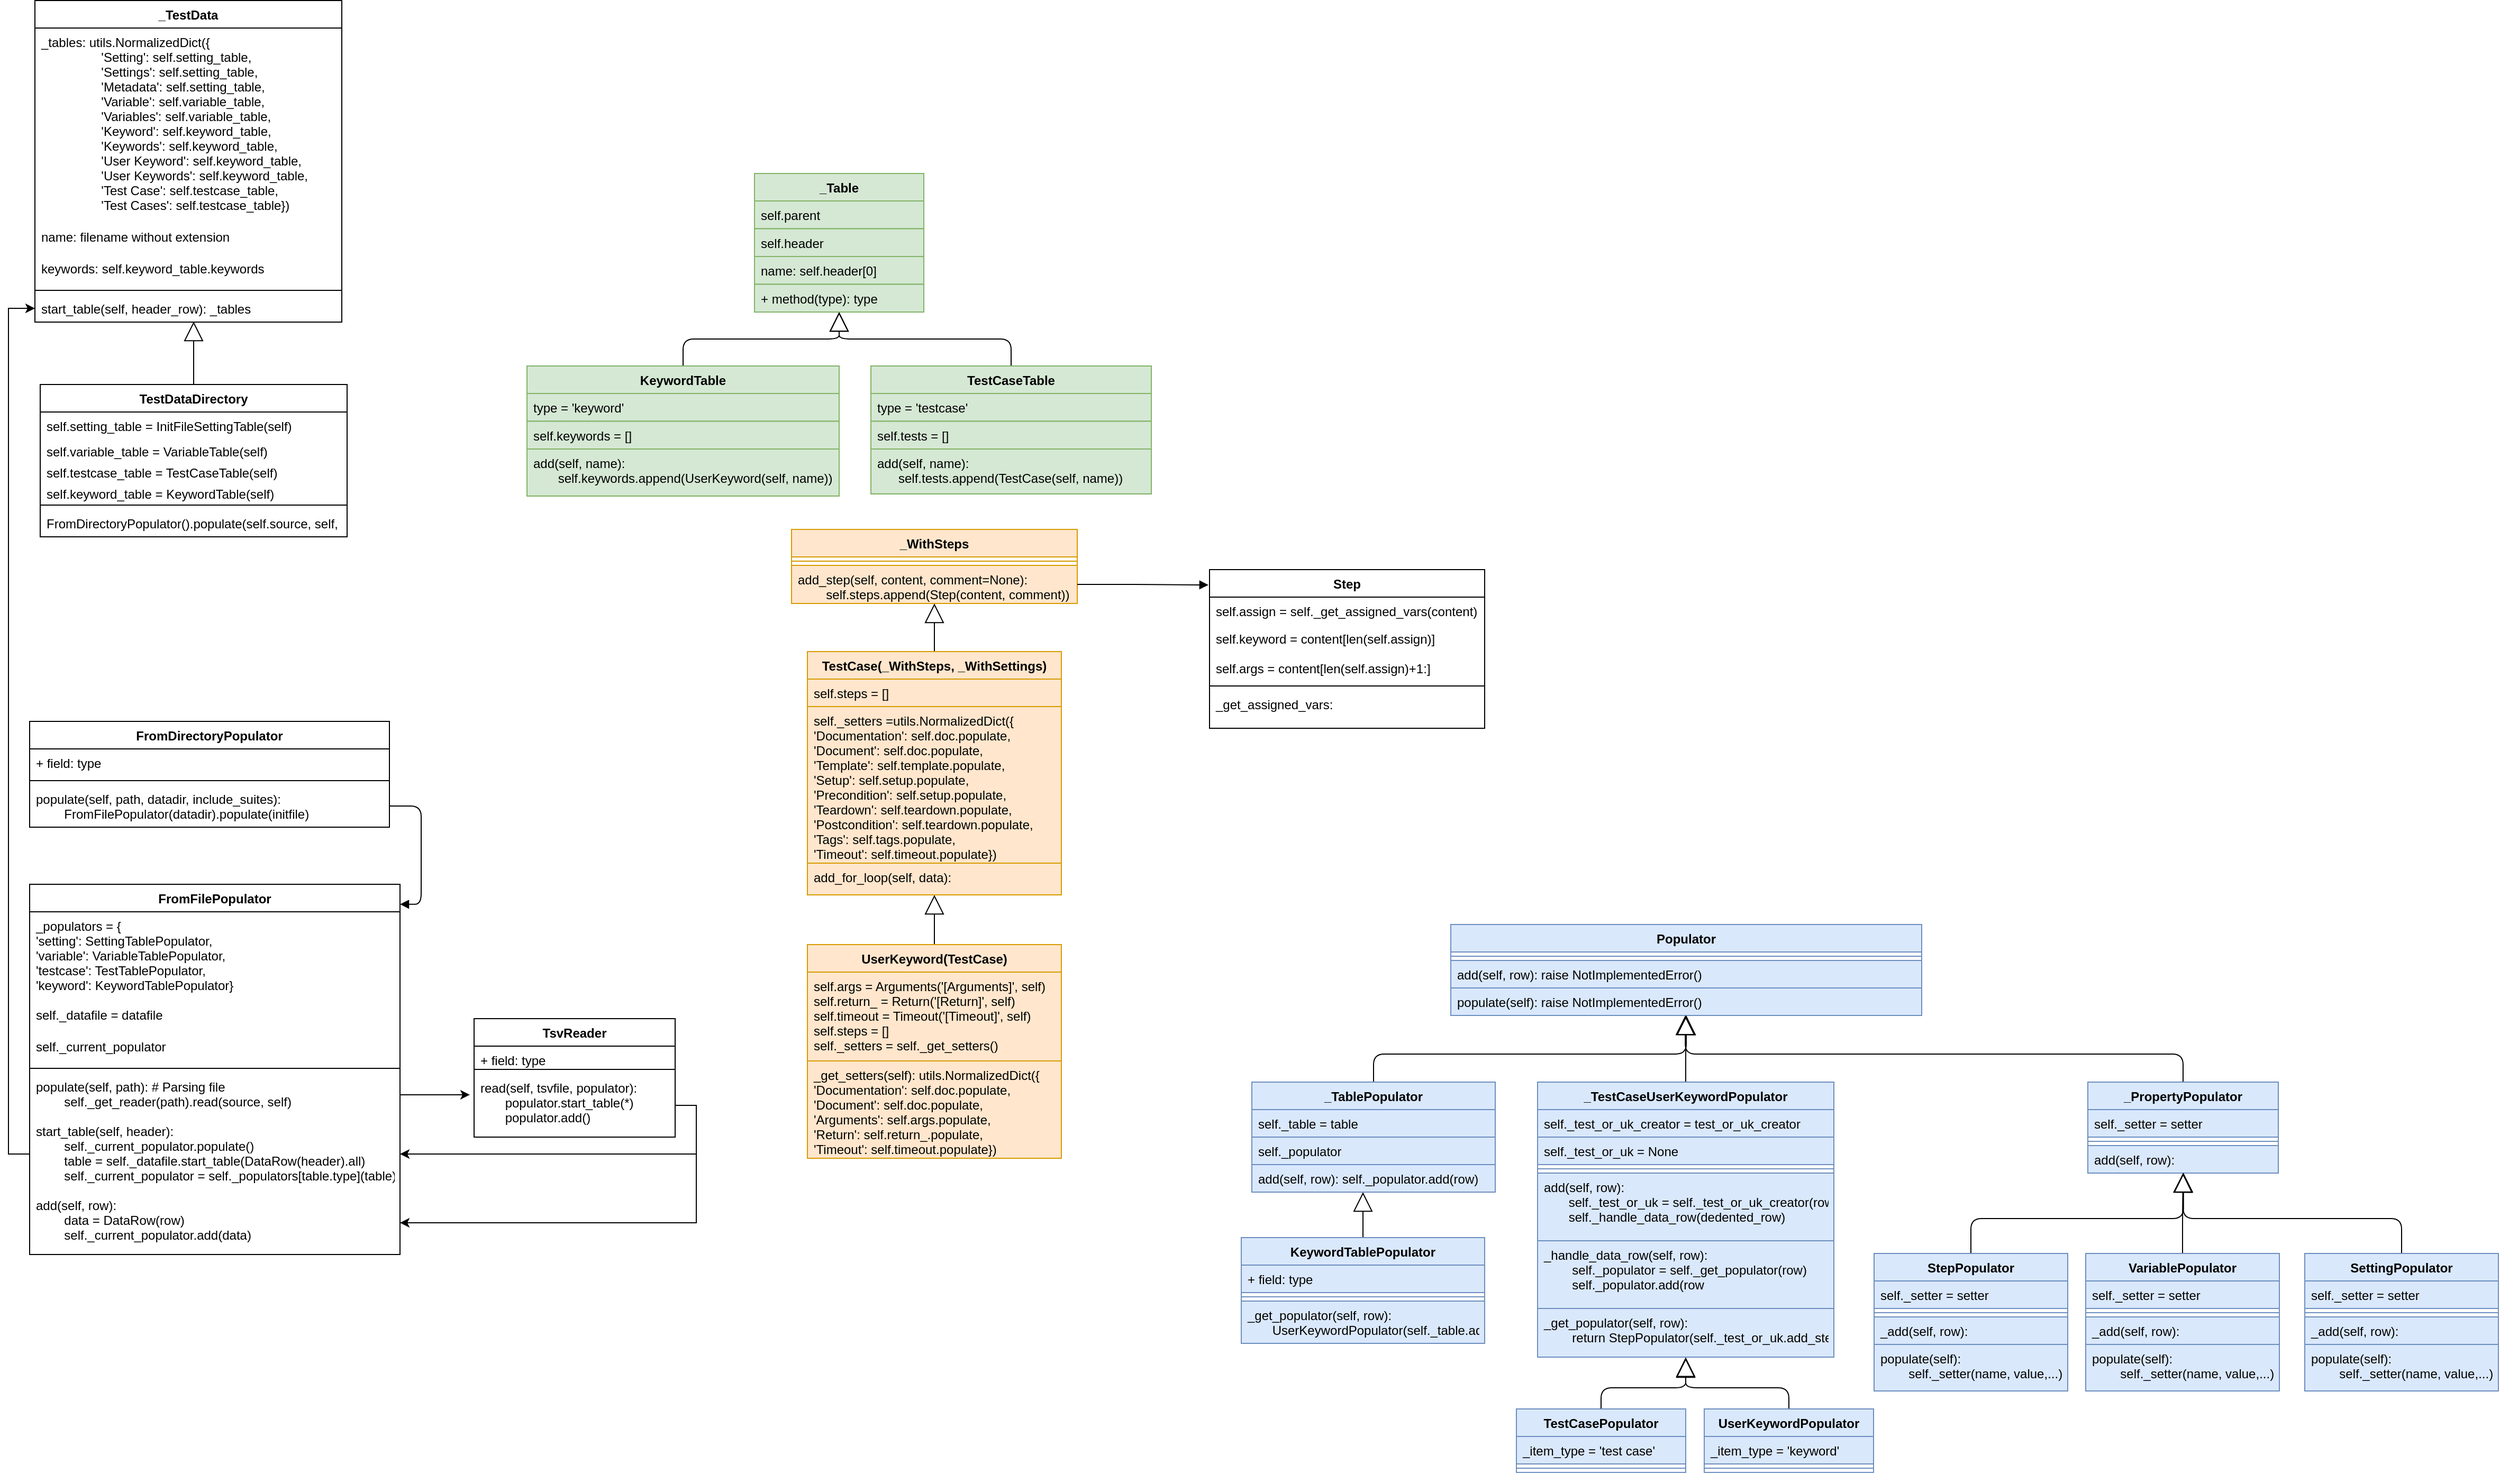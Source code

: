 <mxfile version="10.6.6" type="github"><diagram id="w9kiW-RfUYCKc8T9WEzW" name="ParsingRobotFile"><mxGraphModel dx="1394" dy="884" grid="1" gridSize="10" guides="1" tooltips="1" connect="1" arrows="1" fold="1" page="1" pageScale="1" pageWidth="850" pageHeight="1100" math="0" shadow="0"><root><mxCell id="DDdAYqGHSXOfa5KJhtYZ-0"/><mxCell id="DDdAYqGHSXOfa5KJhtYZ-1" parent="DDdAYqGHSXOfa5KJhtYZ-0"/><mxCell id="CEjtq7rkMb9W8fylmUkk-167" style="edgeStyle=orthogonalEdgeStyle;orthogonalLoop=1;jettySize=auto;html=1;entryX=0.5;entryY=1;entryDx=0;entryDy=0;endArrow=block;endFill=0;endSize=16;fontColor=#000000;" parent="DDdAYqGHSXOfa5KJhtYZ-1" source="CEjtq7rkMb9W8fylmUkk-33" target="CEjtq7rkMb9W8fylmUkk-37" edge="1"><mxGeometry relative="1" as="geometry"/></mxCell><mxCell id="CEjtq7rkMb9W8fylmUkk-33" value="UserKeyword(TestCase)" style="swimlane;fontStyle=1;align=center;verticalAlign=top;childLayout=stackLayout;horizontal=1;startSize=26;horizontalStack=0;resizeParent=1;resizeParentMax=0;resizeLast=0;collapsible=1;marginBottom=0;fillColor=#ffe6cc;strokeColor=#d79b00;" parent="DDdAYqGHSXOfa5KJhtYZ-1" vertex="1"><mxGeometry x="860" y="959" width="240" height="202" as="geometry"/></mxCell><mxCell id="CEjtq7rkMb9W8fylmUkk-34" value="self.args = Arguments('[Arguments]', self)&#10;self.return_ = Return('[Return]', self)&#10;self.timeout = Timeout('[Timeout]', self)&#10;self.steps = []&#10;self._setters = self._get_setters()" style="text;strokeColor=#d79b00;fillColor=#ffe6cc;align=left;verticalAlign=top;spacingLeft=4;spacingRight=4;overflow=hidden;rotatable=0;points=[[0,0.5],[1,0.5]];portConstraint=eastwest;" parent="CEjtq7rkMb9W8fylmUkk-33" vertex="1"><mxGeometry y="26" width="240" height="84" as="geometry"/></mxCell><mxCell id="CEjtq7rkMb9W8fylmUkk-36" value="_get_setters(self): utils.NormalizedDict({&#10;'Documentation': self.doc.populate,&#10;'Document': self.doc.populate,&#10;'Arguments': self.args.populate,&#10;'Return': self.return_.populate,&#10;'Timeout': self.timeout.populate})" style="text;strokeColor=#d79b00;fillColor=#ffe6cc;align=left;verticalAlign=top;spacingLeft=4;spacingRight=4;overflow=hidden;rotatable=0;points=[[0,0.5],[1,0.5]];portConstraint=eastwest;" parent="CEjtq7rkMb9W8fylmUkk-33" vertex="1"><mxGeometry y="110" width="240" height="92" as="geometry"/></mxCell><mxCell id="CEjtq7rkMb9W8fylmUkk-168" style="edgeStyle=orthogonalEdgeStyle;orthogonalLoop=1;jettySize=auto;html=1;exitX=0.5;exitY=0;exitDx=0;exitDy=0;entryX=0.5;entryY=1;entryDx=0;entryDy=0;endArrow=block;endFill=0;endSize=16;fontColor=#000000;" parent="DDdAYqGHSXOfa5KJhtYZ-1" source="CEjtq7rkMb9W8fylmUkk-37" target="CEjtq7rkMb9W8fylmUkk-41" edge="1"><mxGeometry relative="1" as="geometry"/></mxCell><mxCell id="CEjtq7rkMb9W8fylmUkk-37" value="TestCase(_WithSteps, _WithSettings)" style="swimlane;fontStyle=1;align=center;verticalAlign=top;childLayout=stackLayout;horizontal=1;startSize=26;horizontalStack=0;resizeParent=1;resizeParentMax=0;resizeLast=0;collapsible=1;marginBottom=0;fillColor=#ffe6cc;strokeColor=#d79b00;" parent="DDdAYqGHSXOfa5KJhtYZ-1" vertex="1"><mxGeometry x="860" y="682" width="240" height="230" as="geometry"/></mxCell><mxCell id="CEjtq7rkMb9W8fylmUkk-38" value="self.steps = []" style="text;strokeColor=#d79b00;fillColor=#ffe6cc;align=left;verticalAlign=top;spacingLeft=4;spacingRight=4;overflow=hidden;rotatable=0;points=[[0,0.5],[1,0.5]];portConstraint=eastwest;" parent="CEjtq7rkMb9W8fylmUkk-37" vertex="1"><mxGeometry y="26" width="240" height="26" as="geometry"/></mxCell><mxCell id="CEjtq7rkMb9W8fylmUkk-166" value="self._setters =utils.NormalizedDict({&#10;'Documentation': self.doc.populate,&#10;'Document': self.doc.populate,&#10;'Template': self.template.populate,&#10;'Setup': self.setup.populate,&#10;'Precondition': self.setup.populate,&#10;'Teardown': self.teardown.populate,&#10;'Postcondition': self.teardown.populate,&#10;'Tags': self.tags.populate,&#10;'Timeout': self.timeout.populate})" style="text;strokeColor=#d79b00;fillColor=#ffe6cc;align=left;verticalAlign=top;spacingLeft=4;spacingRight=4;overflow=hidden;rotatable=0;points=[[0,0.5],[1,0.5]];portConstraint=eastwest;" parent="CEjtq7rkMb9W8fylmUkk-37" vertex="1"><mxGeometry y="52" width="240" height="148" as="geometry"/></mxCell><mxCell id="CEjtq7rkMb9W8fylmUkk-40" value="add_for_loop(self, data):" style="text;strokeColor=#d79b00;fillColor=#ffe6cc;align=left;verticalAlign=top;spacingLeft=4;spacingRight=4;overflow=hidden;rotatable=0;points=[[0,0.5],[1,0.5]];portConstraint=eastwest;" parent="CEjtq7rkMb9W8fylmUkk-37" vertex="1"><mxGeometry y="200" width="240" height="30" as="geometry"/></mxCell><mxCell id="CEjtq7rkMb9W8fylmUkk-41" value="_WithSteps" style="swimlane;fontStyle=1;align=center;verticalAlign=top;childLayout=stackLayout;horizontal=1;startSize=26;horizontalStack=0;resizeParent=1;resizeParentMax=0;resizeLast=0;collapsible=1;marginBottom=0;fillColor=#ffe6cc;strokeColor=#d79b00;" parent="DDdAYqGHSXOfa5KJhtYZ-1" vertex="1"><mxGeometry x="845" y="566.5" width="270" height="70" as="geometry"/></mxCell><mxCell id="CEjtq7rkMb9W8fylmUkk-43" value="" style="line;strokeWidth=1;fillColor=#ffe6cc;align=left;verticalAlign=middle;spacingTop=-1;spacingLeft=3;spacingRight=3;rotatable=0;labelPosition=right;points=[];portConstraint=eastwest;strokeColor=#d79b00;" parent="CEjtq7rkMb9W8fylmUkk-41" vertex="1"><mxGeometry y="26" width="270" height="8" as="geometry"/></mxCell><mxCell id="CEjtq7rkMb9W8fylmUkk-44" value="add_step(self, content, comment=None):&#10;        self.steps.append(Step(content, comment))" style="text;strokeColor=#d79b00;fillColor=#ffe6cc;align=left;verticalAlign=top;spacingLeft=4;spacingRight=4;overflow=hidden;rotatable=0;points=[[0,0.5],[1,0.5]];portConstraint=eastwest;" parent="CEjtq7rkMb9W8fylmUkk-41" vertex="1"><mxGeometry y="34" width="270" height="36" as="geometry"/></mxCell><mxCell id="CEjtq7rkMb9W8fylmUkk-49" value="FromDirectoryPopulator" style="swimlane;fontStyle=1;align=center;verticalAlign=top;childLayout=stackLayout;horizontal=1;startSize=26;horizontalStack=0;resizeParent=1;resizeParentMax=0;resizeLast=0;collapsible=1;marginBottom=0;" parent="DDdAYqGHSXOfa5KJhtYZ-1" vertex="1"><mxGeometry x="125" y="748" width="340" height="100" as="geometry"/></mxCell><mxCell id="CEjtq7rkMb9W8fylmUkk-50" value="+ field: type" style="text;strokeColor=none;fillColor=none;align=left;verticalAlign=top;spacingLeft=4;spacingRight=4;overflow=hidden;rotatable=0;points=[[0,0.5],[1,0.5]];portConstraint=eastwest;" parent="CEjtq7rkMb9W8fylmUkk-49" vertex="1"><mxGeometry y="26" width="340" height="26" as="geometry"/></mxCell><mxCell id="CEjtq7rkMb9W8fylmUkk-51" value="" style="line;strokeWidth=1;fillColor=none;align=left;verticalAlign=middle;spacingTop=-1;spacingLeft=3;spacingRight=3;rotatable=0;labelPosition=right;points=[];portConstraint=eastwest;" parent="CEjtq7rkMb9W8fylmUkk-49" vertex="1"><mxGeometry y="52" width="340" height="8" as="geometry"/></mxCell><mxCell id="CEjtq7rkMb9W8fylmUkk-52" value="populate(self, path, datadir, include_suites):&#10;        FromFilePopulator(datadir).populate(initfile)" style="text;strokeColor=none;fillColor=none;align=left;verticalAlign=top;spacingLeft=4;spacingRight=4;overflow=hidden;rotatable=0;points=[[0,0.5],[1,0.5]];portConstraint=eastwest;" parent="CEjtq7rkMb9W8fylmUkk-49" vertex="1"><mxGeometry y="60" width="340" height="40" as="geometry"/></mxCell><mxCell id="CEjtq7rkMb9W8fylmUkk-53" value="FromFilePopulator" style="swimlane;fontStyle=1;align=center;verticalAlign=top;childLayout=stackLayout;horizontal=1;startSize=26;horizontalStack=0;resizeParent=1;resizeParentMax=0;resizeLast=0;collapsible=1;marginBottom=0;" parent="DDdAYqGHSXOfa5KJhtYZ-1" vertex="1"><mxGeometry x="125" y="902" width="350" height="350" as="geometry"/></mxCell><mxCell id="CEjtq7rkMb9W8fylmUkk-54" value="_populators = {&#10;'setting': SettingTablePopulator,&#10;'variable': VariableTablePopulator,&#10;'testcase': TestTablePopulator,&#10;'keyword': KeywordTablePopulator}" style="text;strokeColor=none;fillColor=none;align=left;verticalAlign=top;spacingLeft=4;spacingRight=4;overflow=hidden;rotatable=0;points=[[0,0.5],[1,0.5]];portConstraint=eastwest;" parent="CEjtq7rkMb9W8fylmUkk-53" vertex="1"><mxGeometry y="26" width="350" height="84" as="geometry"/></mxCell><mxCell id="CEjtq7rkMb9W8fylmUkk-57" value="self._datafile = datafile" style="text;strokeColor=none;fillColor=none;align=left;verticalAlign=top;spacingLeft=4;spacingRight=4;overflow=hidden;rotatable=0;points=[[0,0.5],[1,0.5]];portConstraint=eastwest;" parent="CEjtq7rkMb9W8fylmUkk-53" vertex="1"><mxGeometry y="110" width="350" height="30" as="geometry"/></mxCell><mxCell id="CEjtq7rkMb9W8fylmUkk-58" value="self._current_populator" style="text;strokeColor=none;fillColor=none;align=left;verticalAlign=top;spacingLeft=4;spacingRight=4;overflow=hidden;rotatable=0;points=[[0,0.5],[1,0.5]];portConstraint=eastwest;" parent="CEjtq7rkMb9W8fylmUkk-53" vertex="1"><mxGeometry y="140" width="350" height="30" as="geometry"/></mxCell><mxCell id="CEjtq7rkMb9W8fylmUkk-55" value="" style="line;strokeWidth=1;fillColor=none;align=left;verticalAlign=middle;spacingTop=-1;spacingLeft=3;spacingRight=3;rotatable=0;labelPosition=right;points=[];portConstraint=eastwest;" parent="CEjtq7rkMb9W8fylmUkk-53" vertex="1"><mxGeometry y="170" width="350" height="8" as="geometry"/></mxCell><mxCell id="CEjtq7rkMb9W8fylmUkk-56" value="populate(self, path): # Parsing file&#10;        self._get_reader(path).read(source, self)&#10;" style="text;strokeColor=none;fillColor=none;align=left;verticalAlign=top;spacingLeft=4;spacingRight=4;overflow=hidden;rotatable=0;points=[[0,0.5],[1,0.5]];portConstraint=eastwest;" parent="CEjtq7rkMb9W8fylmUkk-53" vertex="1"><mxGeometry y="178" width="350" height="42" as="geometry"/></mxCell><mxCell id="CEjtq7rkMb9W8fylmUkk-63" value="start_table(self, header): &#10;        self._current_populator.populate()&#10;        table = self._datafile.start_table(DataRow(header).all)&#10;        self._current_populator = self._populators[table.type](table)" style="text;strokeColor=none;fillColor=none;align=left;verticalAlign=top;spacingLeft=4;spacingRight=4;overflow=hidden;rotatable=0;points=[[0,0.5],[1,0.5]];portConstraint=eastwest;" parent="CEjtq7rkMb9W8fylmUkk-53" vertex="1"><mxGeometry y="220" width="350" height="70" as="geometry"/></mxCell><mxCell id="CEjtq7rkMb9W8fylmUkk-64" value="add(self, row):&#10;        data = DataRow(row)&#10;        self._current_populator.add(data)" style="text;strokeColor=none;fillColor=none;align=left;verticalAlign=top;spacingLeft=4;spacingRight=4;overflow=hidden;rotatable=0;points=[[0,0.5],[1,0.5]];portConstraint=eastwest;" parent="CEjtq7rkMb9W8fylmUkk-53" vertex="1"><mxGeometry y="290" width="350" height="60" as="geometry"/></mxCell><mxCell id="CEjtq7rkMb9W8fylmUkk-59" value="TsvReader" style="swimlane;fontStyle=1;align=center;verticalAlign=top;childLayout=stackLayout;horizontal=1;startSize=26;horizontalStack=0;resizeParent=1;resizeParentMax=0;resizeLast=0;collapsible=1;marginBottom=0;" parent="DDdAYqGHSXOfa5KJhtYZ-1" vertex="1"><mxGeometry x="545" y="1029" width="190" height="112" as="geometry"/></mxCell><mxCell id="CEjtq7rkMb9W8fylmUkk-60" value="+ field: type" style="text;strokeColor=none;fillColor=none;align=left;verticalAlign=top;spacingLeft=4;spacingRight=4;overflow=hidden;rotatable=0;points=[[0,0.5],[1,0.5]];portConstraint=eastwest;" parent="CEjtq7rkMb9W8fylmUkk-59" vertex="1"><mxGeometry y="26" width="190" height="18" as="geometry"/></mxCell><mxCell id="CEjtq7rkMb9W8fylmUkk-61" value="" style="line;strokeWidth=1;fillColor=none;align=left;verticalAlign=middle;spacingTop=-1;spacingLeft=3;spacingRight=3;rotatable=0;labelPosition=right;points=[];portConstraint=eastwest;" parent="CEjtq7rkMb9W8fylmUkk-59" vertex="1"><mxGeometry y="44" width="190" height="8" as="geometry"/></mxCell><mxCell id="CEjtq7rkMb9W8fylmUkk-62" value="read(self, tsvfile, populator):&#10;       populator.start_table(*)&#10;       populator.add()" style="text;strokeColor=none;fillColor=none;align=left;verticalAlign=top;spacingLeft=4;spacingRight=4;overflow=hidden;rotatable=0;points=[[0,0.5],[1,0.5]];portConstraint=eastwest;" parent="CEjtq7rkMb9W8fylmUkk-59" vertex="1"><mxGeometry y="52" width="190" height="60" as="geometry"/></mxCell><mxCell id="CEjtq7rkMb9W8fylmUkk-65" style="edgeStyle=orthogonalEdgeStyle;rounded=0;orthogonalLoop=1;jettySize=auto;html=1;exitX=1;exitY=0.5;exitDx=0;exitDy=0;entryX=-0.021;entryY=0.333;entryDx=0;entryDy=0;entryPerimeter=0;" parent="DDdAYqGHSXOfa5KJhtYZ-1" source="CEjtq7rkMb9W8fylmUkk-56" target="CEjtq7rkMb9W8fylmUkk-62" edge="1"><mxGeometry relative="1" as="geometry"/></mxCell><mxCell id="CEjtq7rkMb9W8fylmUkk-66" style="edgeStyle=orthogonalEdgeStyle;rounded=0;orthogonalLoop=1;jettySize=auto;html=1;exitX=1;exitY=0.5;exitDx=0;exitDy=0;entryX=1;entryY=0.5;entryDx=0;entryDy=0;" parent="DDdAYqGHSXOfa5KJhtYZ-1" source="CEjtq7rkMb9W8fylmUkk-62" target="CEjtq7rkMb9W8fylmUkk-63" edge="1"><mxGeometry relative="1" as="geometry"><Array as="points"><mxPoint x="755" y="1111"/><mxPoint x="755" y="1157"/></Array></mxGeometry></mxCell><mxCell id="CEjtq7rkMb9W8fylmUkk-67" style="edgeStyle=orthogonalEdgeStyle;rounded=0;orthogonalLoop=1;jettySize=auto;html=1;exitX=0;exitY=0.5;exitDx=0;exitDy=0;entryX=0;entryY=0.5;entryDx=0;entryDy=0;" parent="DDdAYqGHSXOfa5KJhtYZ-1" source="CEjtq7rkMb9W8fylmUkk-63" target="E7tnNGmdelMhR69OMzfv-7" edge="1"><mxGeometry relative="1" as="geometry"/></mxCell><mxCell id="CEjtq7rkMb9W8fylmUkk-69" style="edgeStyle=orthogonalEdgeStyle;rounded=0;orthogonalLoop=1;jettySize=auto;html=1;exitX=1;exitY=0.5;exitDx=0;exitDy=0;entryX=1;entryY=0.5;entryDx=0;entryDy=0;" parent="DDdAYqGHSXOfa5KJhtYZ-1" source="CEjtq7rkMb9W8fylmUkk-62" target="CEjtq7rkMb9W8fylmUkk-64" edge="1"><mxGeometry relative="1" as="geometry"/></mxCell><mxCell id="CEjtq7rkMb9W8fylmUkk-128" value="" style="edgeStyle=orthogonalEdgeStyle;orthogonalLoop=1;jettySize=auto;html=1;endArrow=block;endFill=0;endSize=16;fontColor=#EA6B66;" parent="DDdAYqGHSXOfa5KJhtYZ-1" source="CEjtq7rkMb9W8fylmUkk-70" target="CEjtq7rkMb9W8fylmUkk-77" edge="1"><mxGeometry relative="1" as="geometry"><Array as="points"><mxPoint x="1385" y="1236"/><mxPoint x="1385" y="1236"/></Array></mxGeometry></mxCell><mxCell id="CEjtq7rkMb9W8fylmUkk-70" value="KeywordTablePopulator" style="swimlane;fontStyle=1;align=center;verticalAlign=top;childLayout=stackLayout;horizontal=1;startSize=26;horizontalStack=0;resizeParent=1;resizeParentMax=0;resizeLast=0;collapsible=1;marginBottom=0;fillColor=#dae8fc;strokeColor=#6c8ebf;" parent="DDdAYqGHSXOfa5KJhtYZ-1" vertex="1"><mxGeometry x="1270" y="1236" width="230" height="100" as="geometry"/></mxCell><mxCell id="CEjtq7rkMb9W8fylmUkk-71" value="+ field: type" style="text;strokeColor=#6c8ebf;fillColor=#dae8fc;align=left;verticalAlign=top;spacingLeft=4;spacingRight=4;overflow=hidden;rotatable=0;points=[[0,0.5],[1,0.5]];portConstraint=eastwest;" parent="CEjtq7rkMb9W8fylmUkk-70" vertex="1"><mxGeometry y="26" width="230" height="26" as="geometry"/></mxCell><mxCell id="CEjtq7rkMb9W8fylmUkk-72" value="" style="line;strokeWidth=1;fillColor=#dae8fc;align=left;verticalAlign=middle;spacingTop=-1;spacingLeft=3;spacingRight=3;rotatable=0;labelPosition=right;points=[];portConstraint=eastwest;strokeColor=#6c8ebf;" parent="CEjtq7rkMb9W8fylmUkk-70" vertex="1"><mxGeometry y="52" width="230" height="8" as="geometry"/></mxCell><mxCell id="CEjtq7rkMb9W8fylmUkk-73" value="_get_populator(self, row):&#10;       UserKeywordPopulator(self._table.add)" style="text;strokeColor=#6c8ebf;fillColor=#dae8fc;align=left;verticalAlign=top;spacingLeft=4;spacingRight=4;overflow=hidden;rotatable=0;points=[[0,0.5],[1,0.5]];portConstraint=eastwest;" parent="CEjtq7rkMb9W8fylmUkk-70" vertex="1"><mxGeometry y="60" width="230" height="40" as="geometry"/></mxCell><mxCell id="CEjtq7rkMb9W8fylmUkk-125" style="edgeStyle=orthogonalEdgeStyle;orthogonalLoop=1;jettySize=auto;html=1;exitX=0.5;exitY=0;exitDx=0;exitDy=0;entryX=0.5;entryY=1;entryDx=0;entryDy=0;endArrow=block;endFill=0;endSize=16;fontColor=#EA6B66;" parent="DDdAYqGHSXOfa5KJhtYZ-1" source="CEjtq7rkMb9W8fylmUkk-74" target="CEjtq7rkMb9W8fylmUkk-81" edge="1"><mxGeometry relative="1" as="geometry"/></mxCell><mxCell id="CEjtq7rkMb9W8fylmUkk-74" value="_TablePopulator" style="swimlane;fontStyle=1;align=center;verticalAlign=top;childLayout=stackLayout;horizontal=1;startSize=26;horizontalStack=0;resizeParent=1;resizeParentMax=0;resizeLast=0;collapsible=1;marginBottom=0;fillColor=#dae8fc;strokeColor=#6c8ebf;" parent="DDdAYqGHSXOfa5KJhtYZ-1" vertex="1"><mxGeometry x="1280" y="1089" width="230" height="104" as="geometry"/></mxCell><mxCell id="CEjtq7rkMb9W8fylmUkk-75" value="self._table = table" style="text;strokeColor=#6c8ebf;fillColor=#dae8fc;align=left;verticalAlign=top;spacingLeft=4;spacingRight=4;overflow=hidden;rotatable=0;points=[[0,0.5],[1,0.5]];portConstraint=eastwest;" parent="CEjtq7rkMb9W8fylmUkk-74" vertex="1"><mxGeometry y="26" width="230" height="26" as="geometry"/></mxCell><mxCell id="CEjtq7rkMb9W8fylmUkk-78" value="self._populator" style="text;strokeColor=#6c8ebf;fillColor=#dae8fc;align=left;verticalAlign=top;spacingLeft=4;spacingRight=4;overflow=hidden;rotatable=0;points=[[0,0.5],[1,0.5]];portConstraint=eastwest;" parent="CEjtq7rkMb9W8fylmUkk-74" vertex="1"><mxGeometry y="52" width="230" height="26" as="geometry"/></mxCell><mxCell id="CEjtq7rkMb9W8fylmUkk-77" value="add(self, row): self._populator.add(row)" style="text;strokeColor=#6c8ebf;fillColor=#dae8fc;align=left;verticalAlign=top;spacingLeft=4;spacingRight=4;overflow=hidden;rotatable=0;points=[[0,0.5],[1,0.5]];portConstraint=eastwest;" parent="CEjtq7rkMb9W8fylmUkk-74" vertex="1"><mxGeometry y="78" width="230" height="26" as="geometry"/></mxCell><mxCell id="CEjtq7rkMb9W8fylmUkk-81" value="Populator" style="swimlane;fontStyle=1;align=center;verticalAlign=top;childLayout=stackLayout;horizontal=1;startSize=26;horizontalStack=0;resizeParent=1;resizeParentMax=0;resizeLast=0;collapsible=1;marginBottom=0;fillColor=#dae8fc;strokeColor=#6c8ebf;" parent="DDdAYqGHSXOfa5KJhtYZ-1" vertex="1"><mxGeometry x="1468" y="940" width="445" height="86" as="geometry"/></mxCell><mxCell id="CEjtq7rkMb9W8fylmUkk-83" value="" style="line;strokeWidth=1;fillColor=#dae8fc;align=left;verticalAlign=middle;spacingTop=-1;spacingLeft=3;spacingRight=3;rotatable=0;labelPosition=right;points=[];portConstraint=eastwest;strokeColor=#6c8ebf;" parent="CEjtq7rkMb9W8fylmUkk-81" vertex="1"><mxGeometry y="26" width="445" height="8" as="geometry"/></mxCell><mxCell id="CEjtq7rkMb9W8fylmUkk-84" value="add(self, row): raise NotImplementedError()" style="text;strokeColor=#6c8ebf;fillColor=#dae8fc;align=left;verticalAlign=top;spacingLeft=4;spacingRight=4;overflow=hidden;rotatable=0;points=[[0,0.5],[1,0.5]];portConstraint=eastwest;" parent="CEjtq7rkMb9W8fylmUkk-81" vertex="1"><mxGeometry y="34" width="445" height="26" as="geometry"/></mxCell><mxCell id="CEjtq7rkMb9W8fylmUkk-85" value="populate(self): raise NotImplementedError()" style="text;strokeColor=#6c8ebf;fillColor=#dae8fc;align=left;verticalAlign=top;spacingLeft=4;spacingRight=4;overflow=hidden;rotatable=0;points=[[0,0.5],[1,0.5]];portConstraint=eastwest;" parent="CEjtq7rkMb9W8fylmUkk-81" vertex="1"><mxGeometry y="60" width="445" height="26" as="geometry"/></mxCell><mxCell id="CEjtq7rkMb9W8fylmUkk-134" style="edgeStyle=orthogonalEdgeStyle;orthogonalLoop=1;jettySize=auto;html=1;endArrow=block;endFill=0;endSize=16;fontColor=#EA6B66;" parent="DDdAYqGHSXOfa5KJhtYZ-1" source="CEjtq7rkMb9W8fylmUkk-86" edge="1"><mxGeometry relative="1" as="geometry"><mxPoint x="1690" y="1350" as="targetPoint"/><Array as="points"><mxPoint x="1788" y="1378"/><mxPoint x="1690" y="1378"/></Array></mxGeometry></mxCell><mxCell id="CEjtq7rkMb9W8fylmUkk-86" value="UserKeywordPopulator" style="swimlane;fontStyle=1;align=center;verticalAlign=top;childLayout=stackLayout;horizontal=1;startSize=26;horizontalStack=0;resizeParent=1;resizeParentMax=0;resizeLast=0;collapsible=1;marginBottom=0;fillColor=#dae8fc;strokeColor=#6c8ebf;" parent="DDdAYqGHSXOfa5KJhtYZ-1" vertex="1"><mxGeometry x="1707.5" y="1398" width="160" height="60" as="geometry"/></mxCell><mxCell id="CEjtq7rkMb9W8fylmUkk-87" value="_item_type = 'keyword'" style="text;strokeColor=#6c8ebf;fillColor=#dae8fc;align=left;verticalAlign=top;spacingLeft=4;spacingRight=4;overflow=hidden;rotatable=0;points=[[0,0.5],[1,0.5]];portConstraint=eastwest;" parent="CEjtq7rkMb9W8fylmUkk-86" vertex="1"><mxGeometry y="26" width="160" height="26" as="geometry"/></mxCell><mxCell id="CEjtq7rkMb9W8fylmUkk-88" value="" style="line;strokeWidth=1;fillColor=#dae8fc;align=left;verticalAlign=middle;spacingTop=-1;spacingLeft=3;spacingRight=3;rotatable=0;labelPosition=right;points=[];portConstraint=eastwest;strokeColor=#6c8ebf;" parent="CEjtq7rkMb9W8fylmUkk-86" vertex="1"><mxGeometry y="52" width="160" height="8" as="geometry"/></mxCell><mxCell id="CEjtq7rkMb9W8fylmUkk-132" style="edgeStyle=orthogonalEdgeStyle;orthogonalLoop=1;jettySize=auto;html=1;exitX=0.5;exitY=0;exitDx=0;exitDy=0;endArrow=block;endFill=0;endSize=16;fontColor=#EA6B66;entryX=0.5;entryY=1.002;entryDx=0;entryDy=0;entryPerimeter=0;" parent="DDdAYqGHSXOfa5KJhtYZ-1" source="CEjtq7rkMb9W8fylmUkk-90" target="CEjtq7rkMb9W8fylmUkk-99" edge="1"><mxGeometry relative="1" as="geometry"><mxPoint x="1690" y="1360" as="targetPoint"/><Array as="points"><mxPoint x="1610" y="1378"/><mxPoint x="1690" y="1378"/></Array></mxGeometry></mxCell><mxCell id="CEjtq7rkMb9W8fylmUkk-90" value="TestCasePopulator" style="swimlane;fontStyle=1;align=center;verticalAlign=top;childLayout=stackLayout;horizontal=1;startSize=26;horizontalStack=0;resizeParent=1;resizeParentMax=0;resizeLast=0;collapsible=1;marginBottom=0;fillColor=#dae8fc;strokeColor=#6c8ebf;" parent="DDdAYqGHSXOfa5KJhtYZ-1" vertex="1"><mxGeometry x="1530" y="1398" width="160" height="60" as="geometry"/></mxCell><mxCell id="CEjtq7rkMb9W8fylmUkk-91" value="_item_type = 'test case'" style="text;strokeColor=#6c8ebf;fillColor=#dae8fc;align=left;verticalAlign=top;spacingLeft=4;spacingRight=4;overflow=hidden;rotatable=0;points=[[0,0.5],[1,0.5]];portConstraint=eastwest;" parent="CEjtq7rkMb9W8fylmUkk-90" vertex="1"><mxGeometry y="26" width="160" height="26" as="geometry"/></mxCell><mxCell id="CEjtq7rkMb9W8fylmUkk-92" value="" style="line;strokeWidth=1;fillColor=#dae8fc;align=left;verticalAlign=middle;spacingTop=-1;spacingLeft=3;spacingRight=3;rotatable=0;labelPosition=right;points=[];portConstraint=eastwest;strokeColor=#6c8ebf;" parent="CEjtq7rkMb9W8fylmUkk-90" vertex="1"><mxGeometry y="52" width="160" height="8" as="geometry"/></mxCell><mxCell id="CEjtq7rkMb9W8fylmUkk-129" style="edgeStyle=orthogonalEdgeStyle;orthogonalLoop=1;jettySize=auto;html=1;exitX=0.5;exitY=0;exitDx=0;exitDy=0;entryX=0.5;entryY=1;entryDx=0;entryDy=0;endArrow=block;endFill=0;endSize=16;fontColor=#EA6B66;" parent="DDdAYqGHSXOfa5KJhtYZ-1" source="CEjtq7rkMb9W8fylmUkk-93" target="CEjtq7rkMb9W8fylmUkk-81" edge="1"><mxGeometry relative="1" as="geometry"/></mxCell><mxCell id="CEjtq7rkMb9W8fylmUkk-93" value="_TestCaseUserKeywordPopulator" style="swimlane;fontStyle=1;align=center;verticalAlign=top;childLayout=stackLayout;horizontal=1;startSize=26;horizontalStack=0;resizeParent=1;resizeParentMax=0;resizeLast=0;collapsible=1;marginBottom=0;fillColor=#dae8fc;strokeColor=#6c8ebf;" parent="DDdAYqGHSXOfa5KJhtYZ-1" vertex="1"><mxGeometry x="1550" y="1089" width="280" height="260" as="geometry"/></mxCell><mxCell id="CEjtq7rkMb9W8fylmUkk-94" value="self._test_or_uk_creator = test_or_uk_creator" style="text;strokeColor=#6c8ebf;fillColor=#dae8fc;align=left;verticalAlign=top;spacingLeft=4;spacingRight=4;overflow=hidden;rotatable=0;points=[[0,0.5],[1,0.5]];portConstraint=eastwest;" parent="CEjtq7rkMb9W8fylmUkk-93" vertex="1"><mxGeometry y="26" width="280" height="26" as="geometry"/></mxCell><mxCell id="CEjtq7rkMb9W8fylmUkk-97" value="self._test_or_uk = None" style="text;strokeColor=#6c8ebf;fillColor=#dae8fc;align=left;verticalAlign=top;spacingLeft=4;spacingRight=4;overflow=hidden;rotatable=0;points=[[0,0.5],[1,0.5]];portConstraint=eastwest;" parent="CEjtq7rkMb9W8fylmUkk-93" vertex="1"><mxGeometry y="52" width="280" height="26" as="geometry"/></mxCell><mxCell id="CEjtq7rkMb9W8fylmUkk-95" value="" style="line;strokeWidth=1;fillColor=#dae8fc;align=left;verticalAlign=middle;spacingTop=-1;spacingLeft=3;spacingRight=3;rotatable=0;labelPosition=right;points=[];portConstraint=eastwest;strokeColor=#6c8ebf;" parent="CEjtq7rkMb9W8fylmUkk-93" vertex="1"><mxGeometry y="78" width="280" height="8" as="geometry"/></mxCell><mxCell id="CEjtq7rkMb9W8fylmUkk-96" value="add(self, row):&#10;       self._test_or_uk = self._test_or_uk_creator(row.head)&#10;       self._handle_data_row(dedented_row)" style="text;strokeColor=#6c8ebf;fillColor=#dae8fc;align=left;verticalAlign=top;spacingLeft=4;spacingRight=4;overflow=hidden;rotatable=0;points=[[0,0.5],[1,0.5]];portConstraint=eastwest;" parent="CEjtq7rkMb9W8fylmUkk-93" vertex="1"><mxGeometry y="86" width="280" height="64" as="geometry"/></mxCell><mxCell id="CEjtq7rkMb9W8fylmUkk-98" value="_handle_data_row(self, row):&#10;        self._populator = self._get_populator(row)&#10;        self._populator.add(row" style="text;strokeColor=#6c8ebf;fillColor=#dae8fc;align=left;verticalAlign=top;spacingLeft=4;spacingRight=4;overflow=hidden;rotatable=0;points=[[0,0.5],[1,0.5]];portConstraint=eastwest;" parent="CEjtq7rkMb9W8fylmUkk-93" vertex="1"><mxGeometry y="150" width="280" height="64" as="geometry"/></mxCell><mxCell id="CEjtq7rkMb9W8fylmUkk-99" value="_get_populator(self, row):&#10;        return StepPopulator(self._test_or_uk.add_step)" style="text;strokeColor=#6c8ebf;fillColor=#dae8fc;align=left;verticalAlign=top;spacingLeft=4;spacingRight=4;overflow=hidden;rotatable=0;points=[[0,0.5],[1,0.5]];portConstraint=eastwest;" parent="CEjtq7rkMb9W8fylmUkk-93" vertex="1"><mxGeometry y="214" width="280" height="46" as="geometry"/></mxCell><mxCell id="CEjtq7rkMb9W8fylmUkk-100" value="Step" style="swimlane;fontStyle=1;align=center;verticalAlign=top;childLayout=stackLayout;horizontal=1;startSize=26;horizontalStack=0;resizeParent=1;resizeParentMax=0;resizeLast=0;collapsible=1;marginBottom=0;" parent="DDdAYqGHSXOfa5KJhtYZ-1" vertex="1"><mxGeometry x="1240" y="604.5" width="260" height="150" as="geometry"/></mxCell><mxCell id="CEjtq7rkMb9W8fylmUkk-101" value="self.assign = self._get_assigned_vars(content)" style="text;align=left;verticalAlign=top;spacingLeft=4;spacingRight=4;overflow=hidden;rotatable=0;points=[[0,0.5],[1,0.5]];portConstraint=eastwest;" parent="CEjtq7rkMb9W8fylmUkk-100" vertex="1"><mxGeometry y="26" width="260" height="26" as="geometry"/></mxCell><mxCell id="CEjtq7rkMb9W8fylmUkk-104" value="self.keyword = content[len(self.assign)]" style="text;align=left;verticalAlign=top;spacingLeft=4;spacingRight=4;overflow=hidden;rotatable=0;points=[[0,0.5],[1,0.5]];portConstraint=eastwest;" parent="CEjtq7rkMb9W8fylmUkk-100" vertex="1"><mxGeometry y="52" width="260" height="28" as="geometry"/></mxCell><mxCell id="CEjtq7rkMb9W8fylmUkk-105" value="self.args = content[len(self.assign)+1:]" style="text;align=left;verticalAlign=top;spacingLeft=4;spacingRight=4;overflow=hidden;rotatable=0;points=[[0,0.5],[1,0.5]];portConstraint=eastwest;" parent="CEjtq7rkMb9W8fylmUkk-100" vertex="1"><mxGeometry y="80" width="260" height="26" as="geometry"/></mxCell><mxCell id="CEjtq7rkMb9W8fylmUkk-102" value="" style="line;strokeWidth=1;align=left;verticalAlign=middle;spacingTop=-1;spacingLeft=3;spacingRight=3;rotatable=0;labelPosition=right;points=[];portConstraint=eastwest;" parent="CEjtq7rkMb9W8fylmUkk-100" vertex="1"><mxGeometry y="106" width="260" height="8" as="geometry"/></mxCell><mxCell id="CEjtq7rkMb9W8fylmUkk-103" value="_get_assigned_vars:" style="text;align=left;verticalAlign=top;spacingLeft=4;spacingRight=4;overflow=hidden;rotatable=0;points=[[0,0.5],[1,0.5]];portConstraint=eastwest;" parent="CEjtq7rkMb9W8fylmUkk-100" vertex="1"><mxGeometry y="114" width="260" height="36" as="geometry"/></mxCell><mxCell id="CEjtq7rkMb9W8fylmUkk-106" value="" style="group;fillColor=none;strokeColor=none;" parent="DDdAYqGHSXOfa5KJhtYZ-1" vertex="1" connectable="0"><mxGeometry x="570" y="190" width="650" height="370" as="geometry"/></mxCell><mxCell id="CEjtq7rkMb9W8fylmUkk-114" style="edgeStyle=elbowEdgeStyle;orthogonalLoop=1;jettySize=auto;html=1;exitX=0.5;exitY=0;exitDx=0;exitDy=0;entryX=0.5;entryY=1;entryDx=0;entryDy=0;endArrow=block;endFill=0;endSize=16;fontColor=#EA6B66;elbow=vertical;" parent="DDdAYqGHSXOfa5KJhtYZ-1" source="CEjtq7rkMb9W8fylmUkk-12" target="CEjtq7rkMb9W8fylmUkk-16" edge="1"><mxGeometry relative="1" as="geometry"/></mxCell><mxCell id="CEjtq7rkMb9W8fylmUkk-12" value="KeywordTable" style="swimlane;fontStyle=1;align=center;verticalAlign=top;childLayout=stackLayout;horizontal=1;startSize=26;horizontalStack=0;resizeParent=1;resizeParentMax=0;resizeLast=0;collapsible=1;marginBottom=0;fillColor=#d5e8d4;strokeColor=#82b366;" parent="DDdAYqGHSXOfa5KJhtYZ-1" vertex="1"><mxGeometry x="595" y="412" width="295" height="122.929" as="geometry"><mxRectangle x="630" y="523" width="110" height="26" as="alternateBounds"/></mxGeometry></mxCell><mxCell id="CEjtq7rkMb9W8fylmUkk-13" value="type = 'keyword'" style="text;strokeColor=#82b366;fillColor=#d5e8d4;align=left;verticalAlign=top;spacingLeft=4;spacingRight=4;overflow=hidden;rotatable=0;points=[[0,0.5],[1,0.5]];portConstraint=eastwest;" parent="CEjtq7rkMb9W8fylmUkk-12" vertex="1"><mxGeometry y="26" width="295" height="26.252" as="geometry"/></mxCell><mxCell id="CEjtq7rkMb9W8fylmUkk-22" value="self.keywords = []" style="text;strokeColor=#82b366;fillColor=#d5e8d4;align=left;verticalAlign=top;spacingLeft=4;spacingRight=4;overflow=hidden;rotatable=0;points=[[0,0.5],[1,0.5]];portConstraint=eastwest;" parent="CEjtq7rkMb9W8fylmUkk-12" vertex="1"><mxGeometry y="52.252" width="295" height="26.252" as="geometry"/></mxCell><mxCell id="CEjtq7rkMb9W8fylmUkk-15" value="add(self, name): &#10;       self.keywords.append(UserKeyword(self, name))" style="text;strokeColor=#82b366;fillColor=#d5e8d4;align=left;verticalAlign=top;spacingLeft=4;spacingRight=4;overflow=hidden;rotatable=0;points=[[0,0.5],[1,0.5]];portConstraint=eastwest;" parent="CEjtq7rkMb9W8fylmUkk-12" vertex="1"><mxGeometry y="78.503" width="295" height="44.426" as="geometry"/></mxCell><mxCell id="CEjtq7rkMb9W8fylmUkk-16" value="_Table" style="swimlane;fontStyle=1;align=center;verticalAlign=top;childLayout=stackLayout;horizontal=1;startSize=26;horizontalStack=0;resizeParent=1;resizeParentMax=0;resizeLast=0;collapsible=1;marginBottom=0;fillColor=#d5e8d4;strokeColor=#82b366;" parent="DDdAYqGHSXOfa5KJhtYZ-1" vertex="1"><mxGeometry x="810" y="230" width="160" height="131.006" as="geometry"/></mxCell><mxCell id="CEjtq7rkMb9W8fylmUkk-17" value="self.parent" style="text;strokeColor=#82b366;fillColor=#d5e8d4;align=left;verticalAlign=top;spacingLeft=4;spacingRight=4;overflow=hidden;rotatable=0;points=[[0,0.5],[1,0.5]];portConstraint=eastwest;" parent="CEjtq7rkMb9W8fylmUkk-16" vertex="1"><mxGeometry y="26" width="160" height="26.252" as="geometry"/></mxCell><mxCell id="CEjtq7rkMb9W8fylmUkk-20" value="self.header" style="text;strokeColor=#82b366;fillColor=#d5e8d4;align=left;verticalAlign=top;spacingLeft=4;spacingRight=4;overflow=hidden;rotatable=0;points=[[0,0.5],[1,0.5]];portConstraint=eastwest;" parent="CEjtq7rkMb9W8fylmUkk-16" vertex="1"><mxGeometry y="52.252" width="160" height="26.252" as="geometry"/></mxCell><mxCell id="CEjtq7rkMb9W8fylmUkk-21" value="name: self.header[0]" style="text;strokeColor=#82b366;fillColor=#d5e8d4;align=left;verticalAlign=top;spacingLeft=4;spacingRight=4;overflow=hidden;rotatable=0;points=[[0,0.5],[1,0.5]];portConstraint=eastwest;" parent="CEjtq7rkMb9W8fylmUkk-16" vertex="1"><mxGeometry y="78.503" width="160" height="26.252" as="geometry"/></mxCell><mxCell id="CEjtq7rkMb9W8fylmUkk-19" value="+ method(type): type" style="text;strokeColor=#82b366;fillColor=#d5e8d4;align=left;verticalAlign=top;spacingLeft=4;spacingRight=4;overflow=hidden;rotatable=0;points=[[0,0.5],[1,0.5]];portConstraint=eastwest;" parent="CEjtq7rkMb9W8fylmUkk-16" vertex="1"><mxGeometry y="104.755" width="160" height="26.252" as="geometry"/></mxCell><mxCell id="CEjtq7rkMb9W8fylmUkk-115" style="edgeStyle=elbowEdgeStyle;orthogonalLoop=1;jettySize=auto;elbow=vertical;html=1;exitX=0.5;exitY=0;exitDx=0;exitDy=0;entryX=0.5;entryY=1;entryDx=0;entryDy=0;endArrow=block;endFill=0;endSize=16;fontColor=#EA6B66;" parent="DDdAYqGHSXOfa5KJhtYZ-1" source="CEjtq7rkMb9W8fylmUkk-28" target="CEjtq7rkMb9W8fylmUkk-16" edge="1"><mxGeometry relative="1" as="geometry"/></mxCell><mxCell id="CEjtq7rkMb9W8fylmUkk-28" value="TestCaseTable" style="swimlane;fontStyle=1;align=center;verticalAlign=top;childLayout=stackLayout;horizontal=1;startSize=26;horizontalStack=0;resizeParent=1;resizeParentMax=0;resizeLast=0;collapsible=1;marginBottom=0;fillColor=#d5e8d4;strokeColor=#82b366;" parent="DDdAYqGHSXOfa5KJhtYZ-1" vertex="1"><mxGeometry x="920" y="412" width="265" height="120.91" as="geometry"><mxRectangle x="390" y="182" width="110" height="26" as="alternateBounds"/></mxGeometry></mxCell><mxCell id="CEjtq7rkMb9W8fylmUkk-29" value="type = 'testcase'" style="text;strokeColor=#82b366;fillColor=#d5e8d4;align=left;verticalAlign=top;spacingLeft=4;spacingRight=4;overflow=hidden;rotatable=0;points=[[0,0.5],[1,0.5]];portConstraint=eastwest;" parent="CEjtq7rkMb9W8fylmUkk-28" vertex="1"><mxGeometry y="26" width="265" height="26.252" as="geometry"/></mxCell><mxCell id="CEjtq7rkMb9W8fylmUkk-30" value="self.tests = []" style="text;strokeColor=#82b366;fillColor=#d5e8d4;align=left;verticalAlign=top;spacingLeft=4;spacingRight=4;overflow=hidden;rotatable=0;points=[[0,0.5],[1,0.5]];portConstraint=eastwest;" parent="CEjtq7rkMb9W8fylmUkk-28" vertex="1"><mxGeometry y="52.252" width="265" height="26.252" as="geometry"/></mxCell><mxCell id="CEjtq7rkMb9W8fylmUkk-32" value="add(self, name): &#10;      self.tests.append(TestCase(self, name))" style="text;strokeColor=#82b366;fillColor=#d5e8d4;align=left;verticalAlign=top;spacingLeft=4;spacingRight=4;overflow=hidden;rotatable=0;points=[[0,0.5],[1,0.5]];portConstraint=eastwest;" parent="CEjtq7rkMb9W8fylmUkk-28" vertex="1"><mxGeometry y="78.503" width="265" height="42.406" as="geometry"/></mxCell><mxCell id="CEjtq7rkMb9W8fylmUkk-121" value="" style="group" parent="DDdAYqGHSXOfa5KJhtYZ-1" vertex="1" connectable="0"><mxGeometry x="135" y="66.5" width="290" height="547" as="geometry"/></mxCell><mxCell id="E7tnNGmdelMhR69OMzfv-0" value="TestDataDirectory" style="swimlane;fontStyle=1;align=center;verticalAlign=top;childLayout=stackLayout;horizontal=1;startSize=26;horizontalStack=0;resizeParent=1;resizeParentMax=0;resizeLast=0;collapsible=1;marginBottom=0;" parent="CEjtq7rkMb9W8fylmUkk-121" vertex="1"><mxGeometry y="363" width="290" height="144" as="geometry"><mxRectangle x="230" y="480" width="130" height="26" as="alternateBounds"/></mxGeometry></mxCell><mxCell id="E7tnNGmdelMhR69OMzfv-1" value="self.setting_table = InitFileSettingTable(self)&#10;" style="text;strokeColor=none;fillColor=none;align=left;verticalAlign=top;spacingLeft=4;spacingRight=4;overflow=hidden;rotatable=0;points=[[0,0.5],[1,0.5]];portConstraint=eastwest;" parent="E7tnNGmdelMhR69OMzfv-0" vertex="1"><mxGeometry y="26" width="290" height="24" as="geometry"/></mxCell><mxCell id="CEjtq7rkMb9W8fylmUkk-9" value="self.variable_table = VariableTable(self)&#10;" style="text;strokeColor=none;fillColor=none;align=left;verticalAlign=top;spacingLeft=4;spacingRight=4;overflow=hidden;rotatable=0;points=[[0,0.5],[1,0.5]];portConstraint=eastwest;" parent="E7tnNGmdelMhR69OMzfv-0" vertex="1"><mxGeometry y="50" width="290" height="20" as="geometry"/></mxCell><mxCell id="CEjtq7rkMb9W8fylmUkk-10" value="self.testcase_table = TestCaseTable(self)" style="text;strokeColor=none;fillColor=none;align=left;verticalAlign=top;spacingLeft=4;spacingRight=4;overflow=hidden;rotatable=0;points=[[0,0.5],[1,0.5]];portConstraint=eastwest;" parent="E7tnNGmdelMhR69OMzfv-0" vertex="1"><mxGeometry y="70" width="290" height="20" as="geometry"/></mxCell><mxCell id="CEjtq7rkMb9W8fylmUkk-11" value="self.keyword_table = KeywordTable(self)" style="text;strokeColor=none;fillColor=none;align=left;verticalAlign=top;spacingLeft=4;spacingRight=4;overflow=hidden;rotatable=0;points=[[0,0.5],[1,0.5]];portConstraint=eastwest;" parent="E7tnNGmdelMhR69OMzfv-0" vertex="1"><mxGeometry y="90" width="290" height="20" as="geometry"/></mxCell><mxCell id="E7tnNGmdelMhR69OMzfv-2" value="" style="line;strokeWidth=1;fillColor=none;align=left;verticalAlign=middle;spacingTop=-1;spacingLeft=3;spacingRight=3;rotatable=0;labelPosition=right;points=[];portConstraint=eastwest;" parent="E7tnNGmdelMhR69OMzfv-0" vertex="1"><mxGeometry y="110" width="290" height="8" as="geometry"/></mxCell><mxCell id="E7tnNGmdelMhR69OMzfv-3" value="FromDirectoryPopulator().populate(self.source, self, include_suites)" style="text;strokeColor=none;fillColor=none;align=left;verticalAlign=top;spacingLeft=4;spacingRight=4;overflow=hidden;rotatable=0;points=[[0,0.5],[1,0.5]];portConstraint=eastwest;" parent="E7tnNGmdelMhR69OMzfv-0" vertex="1"><mxGeometry y="118" width="290" height="26" as="geometry"/></mxCell><mxCell id="E7tnNGmdelMhR69OMzfv-4" value="_TestData" style="swimlane;fontStyle=1;align=center;verticalAlign=top;childLayout=stackLayout;horizontal=1;startSize=26;horizontalStack=0;resizeParent=1;resizeParentMax=0;resizeLast=0;collapsible=1;marginBottom=0;" parent="CEjtq7rkMb9W8fylmUkk-121" vertex="1"><mxGeometry x="-5" width="290" height="304" as="geometry"/></mxCell><mxCell id="E7tnNGmdelMhR69OMzfv-5" value="_tables: utils.NormalizedDict({&#10;                 'Setting': self.setting_table,&#10;                 'Settings': self.setting_table,&#10;                 'Metadata': self.setting_table,&#10;                 'Variable': self.variable_table,&#10;                 'Variables': self.variable_table,&#10;                 'Keyword': self.keyword_table,&#10;                 'Keywords': self.keyword_table,&#10;                 'User Keyword': self.keyword_table,&#10;                 'User Keywords': self.keyword_table,&#10;                 'Test Case': self.testcase_table,&#10;                 'Test Cases': self.testcase_table})" style="text;strokeColor=none;fillColor=none;align=left;verticalAlign=top;spacingLeft=4;spacingRight=4;overflow=hidden;rotatable=0;points=[[0,0.5],[1,0.5]];portConstraint=eastwest;" parent="E7tnNGmdelMhR69OMzfv-4" vertex="1"><mxGeometry y="26" width="290" height="184" as="geometry"/></mxCell><mxCell id="CEjtq7rkMb9W8fylmUkk-5" value="name: filename without extension" style="text;strokeColor=none;fillColor=none;align=left;verticalAlign=top;spacingLeft=4;spacingRight=4;overflow=hidden;rotatable=0;points=[[0,0.5],[1,0.5]];portConstraint=eastwest;" parent="E7tnNGmdelMhR69OMzfv-4" vertex="1"><mxGeometry y="210" width="290" height="30" as="geometry"/></mxCell><mxCell id="CEjtq7rkMb9W8fylmUkk-6" value="keywords: self.keyword_table.keywords" style="text;strokeColor=none;fillColor=none;align=left;verticalAlign=top;spacingLeft=4;spacingRight=4;overflow=hidden;rotatable=0;points=[[0,0.5],[1,0.5]];portConstraint=eastwest;" parent="E7tnNGmdelMhR69OMzfv-4" vertex="1"><mxGeometry y="240" width="290" height="30" as="geometry"/></mxCell><mxCell id="E7tnNGmdelMhR69OMzfv-6" value="" style="line;strokeWidth=1;fillColor=none;align=left;verticalAlign=middle;spacingTop=-1;spacingLeft=3;spacingRight=3;rotatable=0;labelPosition=right;points=[];portConstraint=eastwest;" parent="E7tnNGmdelMhR69OMzfv-4" vertex="1"><mxGeometry y="270" width="290" height="8" as="geometry"/></mxCell><mxCell id="E7tnNGmdelMhR69OMzfv-7" value="start_table(self, header_row): _tables" style="text;strokeColor=none;fillColor=none;align=left;verticalAlign=top;spacingLeft=4;spacingRight=4;overflow=hidden;rotatable=0;points=[[0,0.5],[1,0.5]];portConstraint=eastwest;" parent="E7tnNGmdelMhR69OMzfv-4" vertex="1"><mxGeometry y="278" width="290" height="26" as="geometry"/></mxCell><mxCell id="CEjtq7rkMb9W8fylmUkk-165" style="edgeStyle=orthogonalEdgeStyle;orthogonalLoop=1;jettySize=auto;html=1;exitX=0.5;exitY=0;exitDx=0;exitDy=0;entryX=0.498;entryY=1;entryDx=0;entryDy=0;entryPerimeter=0;endArrow=block;endFill=0;endSize=16;fontColor=#000000;" parent="DDdAYqGHSXOfa5KJhtYZ-1" source="CEjtq7rkMb9W8fylmUkk-135" target="CEjtq7rkMb9W8fylmUkk-85" edge="1"><mxGeometry relative="1" as="geometry"/></mxCell><mxCell id="CEjtq7rkMb9W8fylmUkk-135" value="_PropertyPopulator" style="swimlane;fontStyle=1;align=center;verticalAlign=top;childLayout=stackLayout;horizontal=1;startSize=26;horizontalStack=0;resizeParent=1;resizeParentMax=0;resizeLast=0;collapsible=1;marginBottom=0;fillColor=#dae8fc;strokeColor=#6c8ebf;" parent="DDdAYqGHSXOfa5KJhtYZ-1" vertex="1"><mxGeometry x="2070" y="1089" width="180" height="86" as="geometry"/></mxCell><mxCell id="CEjtq7rkMb9W8fylmUkk-136" value="self._setter = setter" style="text;strokeColor=#6c8ebf;fillColor=#dae8fc;align=left;verticalAlign=top;spacingLeft=4;spacingRight=4;overflow=hidden;rotatable=0;points=[[0,0.5],[1,0.5]];portConstraint=eastwest;" parent="CEjtq7rkMb9W8fylmUkk-135" vertex="1"><mxGeometry y="26" width="180" height="26" as="geometry"/></mxCell><mxCell id="CEjtq7rkMb9W8fylmUkk-137" value="" style="line;strokeWidth=1;fillColor=#dae8fc;align=left;verticalAlign=middle;spacingTop=-1;spacingLeft=3;spacingRight=3;rotatable=0;labelPosition=right;points=[];portConstraint=eastwest;strokeColor=#6c8ebf;" parent="CEjtq7rkMb9W8fylmUkk-135" vertex="1"><mxGeometry y="52" width="180" height="8" as="geometry"/></mxCell><mxCell id="CEjtq7rkMb9W8fylmUkk-138" value="add(self, row):" style="text;strokeColor=#6c8ebf;fillColor=#dae8fc;align=left;verticalAlign=top;spacingLeft=4;spacingRight=4;overflow=hidden;rotatable=0;points=[[0,0.5],[1,0.5]];portConstraint=eastwest;" parent="CEjtq7rkMb9W8fylmUkk-135" vertex="1"><mxGeometry y="60" width="180" height="26" as="geometry"/></mxCell><mxCell id="CEjtq7rkMb9W8fylmUkk-160" style="edgeStyle=orthogonalEdgeStyle;orthogonalLoop=1;jettySize=auto;html=1;exitX=0.5;exitY=0;exitDx=0;exitDy=0;entryX=0.502;entryY=0.992;entryDx=0;entryDy=0;entryPerimeter=0;endArrow=block;endFill=0;endSize=16;fontColor=#000000;" parent="DDdAYqGHSXOfa5KJhtYZ-1" source="CEjtq7rkMb9W8fylmUkk-139" target="CEjtq7rkMb9W8fylmUkk-138" edge="1"><mxGeometry relative="1" as="geometry"/></mxCell><mxCell id="CEjtq7rkMb9W8fylmUkk-139" value="StepPopulator" style="swimlane;fontStyle=1;align=center;verticalAlign=top;childLayout=stackLayout;horizontal=1;startSize=26;horizontalStack=0;resizeParent=1;resizeParentMax=0;resizeLast=0;collapsible=1;marginBottom=0;fillColor=#dae8fc;strokeColor=#6c8ebf;" parent="DDdAYqGHSXOfa5KJhtYZ-1" vertex="1"><mxGeometry x="1868" y="1251" width="183" height="130" as="geometry"/></mxCell><mxCell id="CEjtq7rkMb9W8fylmUkk-140" value="self._setter = setter" style="text;strokeColor=#6c8ebf;fillColor=#dae8fc;align=left;verticalAlign=top;spacingLeft=4;spacingRight=4;overflow=hidden;rotatable=0;points=[[0,0.5],[1,0.5]];portConstraint=eastwest;" parent="CEjtq7rkMb9W8fylmUkk-139" vertex="1"><mxGeometry y="26" width="183" height="26" as="geometry"/></mxCell><mxCell id="CEjtq7rkMb9W8fylmUkk-141" value="" style="line;strokeWidth=1;fillColor=#dae8fc;align=left;verticalAlign=middle;spacingTop=-1;spacingLeft=3;spacingRight=3;rotatable=0;labelPosition=right;points=[];portConstraint=eastwest;strokeColor=#6c8ebf;" parent="CEjtq7rkMb9W8fylmUkk-139" vertex="1"><mxGeometry y="52" width="183" height="8" as="geometry"/></mxCell><mxCell id="CEjtq7rkMb9W8fylmUkk-142" value="_add(self, row):" style="text;strokeColor=#6c8ebf;fillColor=#dae8fc;align=left;verticalAlign=top;spacingLeft=4;spacingRight=4;overflow=hidden;rotatable=0;points=[[0,0.5],[1,0.5]];portConstraint=eastwest;" parent="CEjtq7rkMb9W8fylmUkk-139" vertex="1"><mxGeometry y="60" width="183" height="26" as="geometry"/></mxCell><mxCell id="CEjtq7rkMb9W8fylmUkk-143" value="populate(self):&#10;        self._setter(name, value,...)" style="text;strokeColor=#6c8ebf;fillColor=#dae8fc;align=left;verticalAlign=top;spacingLeft=4;spacingRight=4;overflow=hidden;rotatable=0;points=[[0,0.5],[1,0.5]];portConstraint=eastwest;" parent="CEjtq7rkMb9W8fylmUkk-139" vertex="1"><mxGeometry y="86" width="183" height="44" as="geometry"/></mxCell><mxCell id="CEjtq7rkMb9W8fylmUkk-154" style="edgeStyle=orthogonalEdgeStyle;orthogonalLoop=1;jettySize=auto;html=1;exitX=0.5;exitY=0;exitDx=0;exitDy=0;entryX=0.5;entryY=1;entryDx=0;entryDy=0;endArrow=block;endFill=0;endSize=16;fontColor=#000000;" parent="DDdAYqGHSXOfa5KJhtYZ-1" source="CEjtq7rkMb9W8fylmUkk-144" target="CEjtq7rkMb9W8fylmUkk-135" edge="1"><mxGeometry relative="1" as="geometry"/></mxCell><mxCell id="CEjtq7rkMb9W8fylmUkk-144" value="VariablePopulator" style="swimlane;fontStyle=1;align=center;verticalAlign=top;childLayout=stackLayout;horizontal=1;startSize=26;horizontalStack=0;resizeParent=1;resizeParentMax=0;resizeLast=0;collapsible=1;marginBottom=0;fillColor=#dae8fc;strokeColor=#6c8ebf;" parent="DDdAYqGHSXOfa5KJhtYZ-1" vertex="1"><mxGeometry x="2068" y="1251" width="183" height="130" as="geometry"/></mxCell><mxCell id="CEjtq7rkMb9W8fylmUkk-145" value="self._setter = setter" style="text;strokeColor=#6c8ebf;fillColor=#dae8fc;align=left;verticalAlign=top;spacingLeft=4;spacingRight=4;overflow=hidden;rotatable=0;points=[[0,0.5],[1,0.5]];portConstraint=eastwest;" parent="CEjtq7rkMb9W8fylmUkk-144" vertex="1"><mxGeometry y="26" width="183" height="26" as="geometry"/></mxCell><mxCell id="CEjtq7rkMb9W8fylmUkk-146" value="" style="line;strokeWidth=1;fillColor=#dae8fc;align=left;verticalAlign=middle;spacingTop=-1;spacingLeft=3;spacingRight=3;rotatable=0;labelPosition=right;points=[];portConstraint=eastwest;strokeColor=#6c8ebf;" parent="CEjtq7rkMb9W8fylmUkk-144" vertex="1"><mxGeometry y="52" width="183" height="8" as="geometry"/></mxCell><mxCell id="CEjtq7rkMb9W8fylmUkk-147" value="_add(self, row):" style="text;strokeColor=#6c8ebf;fillColor=#dae8fc;align=left;verticalAlign=top;spacingLeft=4;spacingRight=4;overflow=hidden;rotatable=0;points=[[0,0.5],[1,0.5]];portConstraint=eastwest;" parent="CEjtq7rkMb9W8fylmUkk-144" vertex="1"><mxGeometry y="60" width="183" height="26" as="geometry"/></mxCell><mxCell id="CEjtq7rkMb9W8fylmUkk-148" value="populate(self):&#10;        self._setter(name, value,...)" style="text;strokeColor=#6c8ebf;fillColor=#dae8fc;align=left;verticalAlign=top;spacingLeft=4;spacingRight=4;overflow=hidden;rotatable=0;points=[[0,0.5],[1,0.5]];portConstraint=eastwest;" parent="CEjtq7rkMb9W8fylmUkk-144" vertex="1"><mxGeometry y="86" width="183" height="44" as="geometry"/></mxCell><mxCell id="CEjtq7rkMb9W8fylmUkk-163" style="edgeStyle=orthogonalEdgeStyle;orthogonalLoop=1;jettySize=auto;html=1;exitX=0.5;exitY=0;exitDx=0;exitDy=0;endArrow=block;endFill=0;endSize=16;fontColor=#000000;" parent="DDdAYqGHSXOfa5KJhtYZ-1" source="CEjtq7rkMb9W8fylmUkk-149" target="CEjtq7rkMb9W8fylmUkk-135" edge="1"><mxGeometry relative="1" as="geometry"/></mxCell><mxCell id="CEjtq7rkMb9W8fylmUkk-149" value="SettingPopulator" style="swimlane;fontStyle=1;align=center;verticalAlign=top;childLayout=stackLayout;horizontal=1;startSize=26;horizontalStack=0;resizeParent=1;resizeParentMax=0;resizeLast=0;collapsible=1;marginBottom=0;fillColor=#dae8fc;strokeColor=#6c8ebf;" parent="DDdAYqGHSXOfa5KJhtYZ-1" vertex="1"><mxGeometry x="2275" y="1251" width="183" height="130" as="geometry"/></mxCell><mxCell id="CEjtq7rkMb9W8fylmUkk-150" value="self._setter = setter" style="text;strokeColor=#6c8ebf;fillColor=#dae8fc;align=left;verticalAlign=top;spacingLeft=4;spacingRight=4;overflow=hidden;rotatable=0;points=[[0,0.5],[1,0.5]];portConstraint=eastwest;" parent="CEjtq7rkMb9W8fylmUkk-149" vertex="1"><mxGeometry y="26" width="183" height="26" as="geometry"/></mxCell><mxCell id="CEjtq7rkMb9W8fylmUkk-151" value="" style="line;strokeWidth=1;fillColor=#dae8fc;align=left;verticalAlign=middle;spacingTop=-1;spacingLeft=3;spacingRight=3;rotatable=0;labelPosition=right;points=[];portConstraint=eastwest;strokeColor=#6c8ebf;" parent="CEjtq7rkMb9W8fylmUkk-149" vertex="1"><mxGeometry y="52" width="183" height="8" as="geometry"/></mxCell><mxCell id="CEjtq7rkMb9W8fylmUkk-152" value="_add(self, row):" style="text;strokeColor=#6c8ebf;fillColor=#dae8fc;align=left;verticalAlign=top;spacingLeft=4;spacingRight=4;overflow=hidden;rotatable=0;points=[[0,0.5],[1,0.5]];portConstraint=eastwest;" parent="CEjtq7rkMb9W8fylmUkk-149" vertex="1"><mxGeometry y="60" width="183" height="26" as="geometry"/></mxCell><mxCell id="CEjtq7rkMb9W8fylmUkk-153" value="populate(self):&#10;        self._setter(name, value,...)" style="text;strokeColor=#6c8ebf;fillColor=#dae8fc;align=left;verticalAlign=top;spacingLeft=4;spacingRight=4;overflow=hidden;rotatable=0;points=[[0,0.5],[1,0.5]];portConstraint=eastwest;" parent="CEjtq7rkMb9W8fylmUkk-149" vertex="1"><mxGeometry y="86" width="183" height="44" as="geometry"/></mxCell><mxCell id="CEjtq7rkMb9W8fylmUkk-172" style="edgeStyle=orthogonalEdgeStyle;orthogonalLoop=1;jettySize=auto;html=1;exitX=1;exitY=0.5;exitDx=0;exitDy=0;entryX=-0.004;entryY=0.097;entryDx=0;entryDy=0;entryPerimeter=0;endArrow=block;endFill=1;fontColor=#000000;" parent="DDdAYqGHSXOfa5KJhtYZ-1" source="CEjtq7rkMb9W8fylmUkk-44" target="CEjtq7rkMb9W8fylmUkk-100" edge="1"><mxGeometry relative="1" as="geometry"/></mxCell><mxCell id="CEjtq7rkMb9W8fylmUkk-173" style="edgeStyle=orthogonalEdgeStyle;orthogonalLoop=1;jettySize=auto;html=1;exitX=1;exitY=0.5;exitDx=0;exitDy=0;entryX=1;entryY=0.054;entryDx=0;entryDy=0;entryPerimeter=0;endArrow=block;endFill=1;fontColor=#000000;" parent="DDdAYqGHSXOfa5KJhtYZ-1" source="CEjtq7rkMb9W8fylmUkk-52" target="CEjtq7rkMb9W8fylmUkk-53" edge="1"><mxGeometry relative="1" as="geometry"/></mxCell><mxCell id="CEjtq7rkMb9W8fylmUkk-175" style="edgeStyle=orthogonalEdgeStyle;orthogonalLoop=1;jettySize=auto;html=1;endArrow=block;endFill=0;fontColor=#000000;endSize=16;" parent="DDdAYqGHSXOfa5KJhtYZ-1" source="E7tnNGmdelMhR69OMzfv-0" edge="1"><mxGeometry relative="1" as="geometry"><mxPoint x="280" y="370" as="targetPoint"/></mxGeometry></mxCell></root></mxGraphModel></diagram></mxfile>